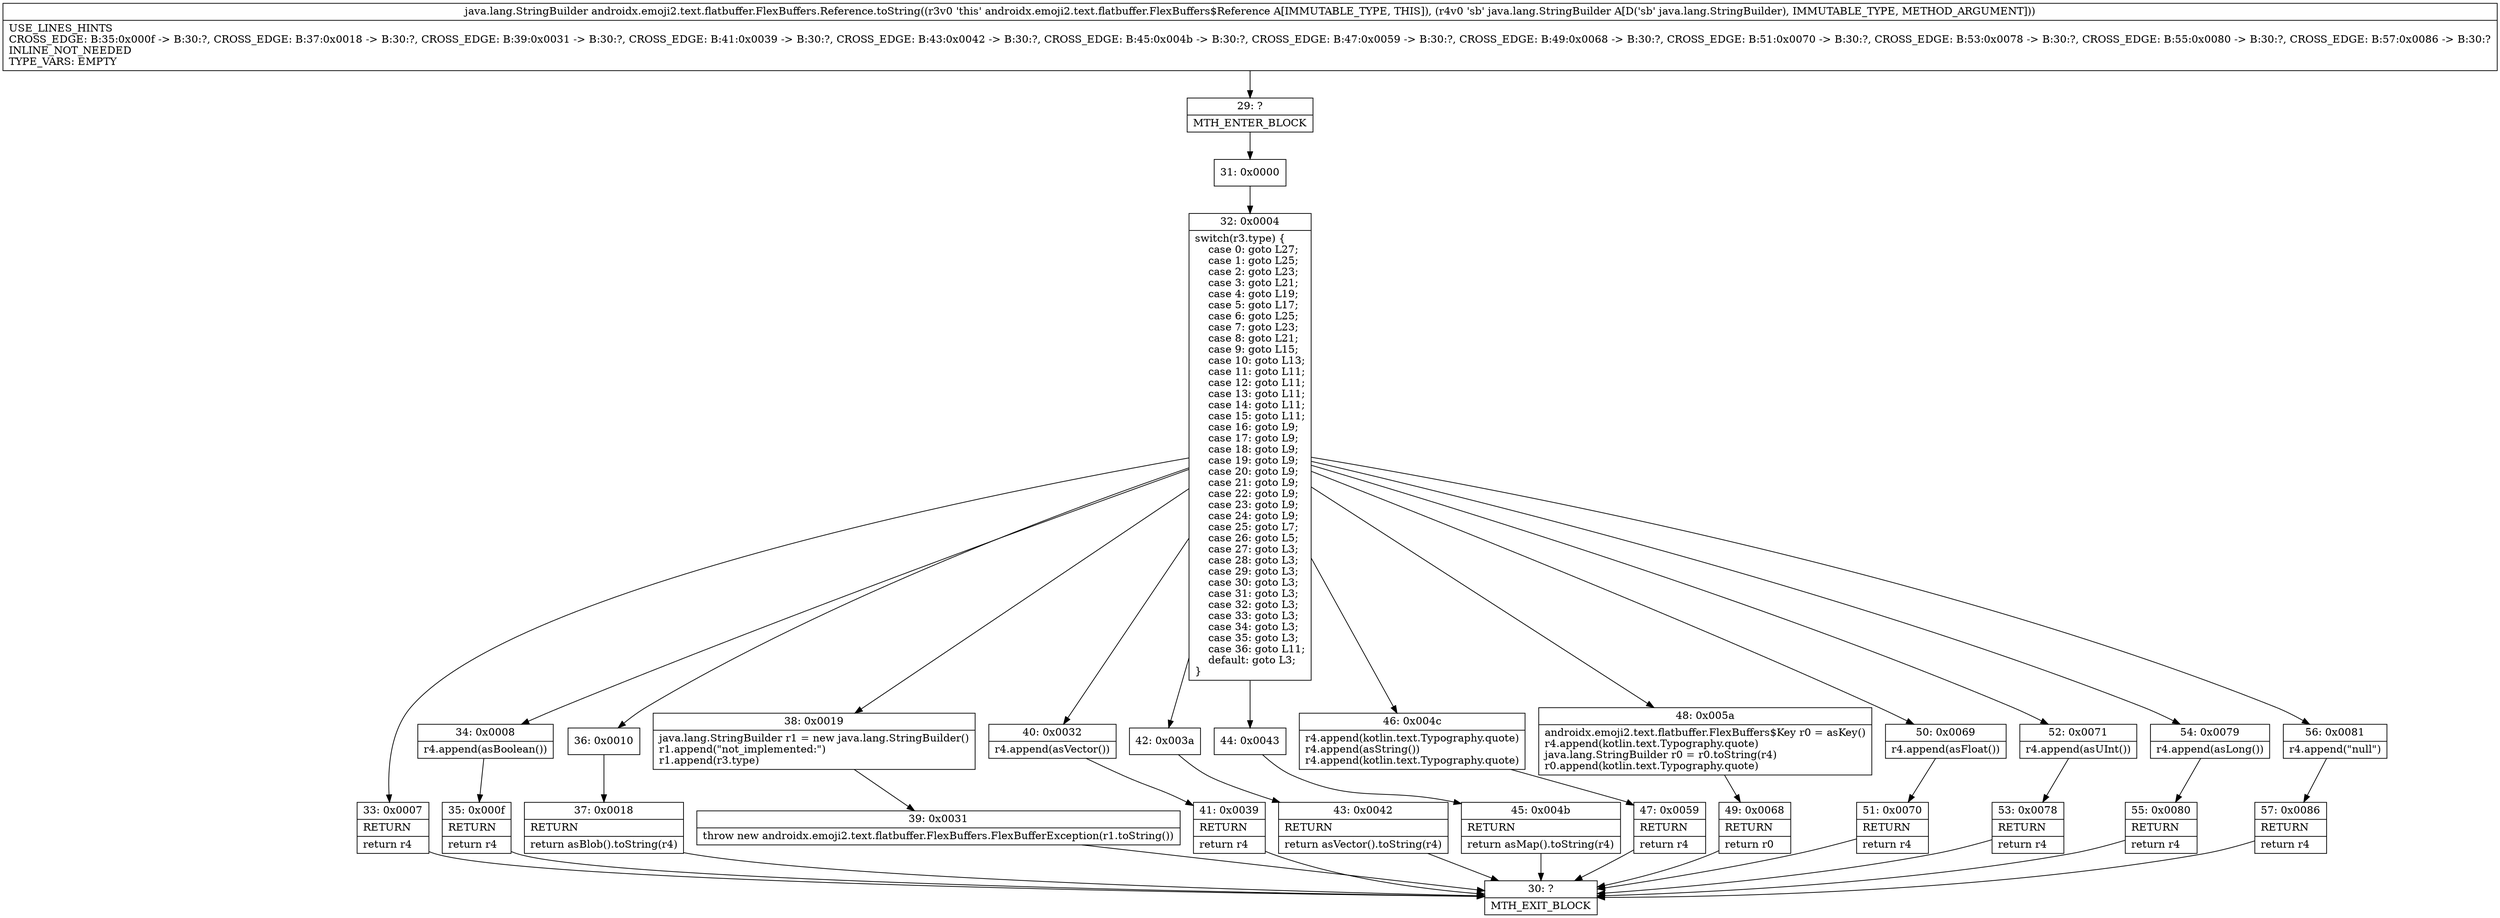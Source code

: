 digraph "CFG forandroidx.emoji2.text.flatbuffer.FlexBuffers.Reference.toString(Ljava\/lang\/StringBuilder;)Ljava\/lang\/StringBuilder;" {
Node_29 [shape=record,label="{29\:\ ?|MTH_ENTER_BLOCK\l}"];
Node_31 [shape=record,label="{31\:\ 0x0000}"];
Node_32 [shape=record,label="{32\:\ 0x0004|switch(r3.type) \{\l    case 0: goto L27;\l    case 1: goto L25;\l    case 2: goto L23;\l    case 3: goto L21;\l    case 4: goto L19;\l    case 5: goto L17;\l    case 6: goto L25;\l    case 7: goto L23;\l    case 8: goto L21;\l    case 9: goto L15;\l    case 10: goto L13;\l    case 11: goto L11;\l    case 12: goto L11;\l    case 13: goto L11;\l    case 14: goto L11;\l    case 15: goto L11;\l    case 16: goto L9;\l    case 17: goto L9;\l    case 18: goto L9;\l    case 19: goto L9;\l    case 20: goto L9;\l    case 21: goto L9;\l    case 22: goto L9;\l    case 23: goto L9;\l    case 24: goto L9;\l    case 25: goto L7;\l    case 26: goto L5;\l    case 27: goto L3;\l    case 28: goto L3;\l    case 29: goto L3;\l    case 30: goto L3;\l    case 31: goto L3;\l    case 32: goto L3;\l    case 33: goto L3;\l    case 34: goto L3;\l    case 35: goto L3;\l    case 36: goto L11;\l    default: goto L3;\l\}\l}"];
Node_33 [shape=record,label="{33\:\ 0x0007|RETURN\l|return r4\l}"];
Node_30 [shape=record,label="{30\:\ ?|MTH_EXIT_BLOCK\l}"];
Node_34 [shape=record,label="{34\:\ 0x0008|r4.append(asBoolean())\l}"];
Node_35 [shape=record,label="{35\:\ 0x000f|RETURN\l|return r4\l}"];
Node_36 [shape=record,label="{36\:\ 0x0010}"];
Node_37 [shape=record,label="{37\:\ 0x0018|RETURN\l|return asBlob().toString(r4)\l}"];
Node_38 [shape=record,label="{38\:\ 0x0019|java.lang.StringBuilder r1 = new java.lang.StringBuilder()\lr1.append(\"not_implemented:\")\lr1.append(r3.type)\l}"];
Node_39 [shape=record,label="{39\:\ 0x0031|throw new androidx.emoji2.text.flatbuffer.FlexBuffers.FlexBufferException(r1.toString())\l}"];
Node_40 [shape=record,label="{40\:\ 0x0032|r4.append(asVector())\l}"];
Node_41 [shape=record,label="{41\:\ 0x0039|RETURN\l|return r4\l}"];
Node_42 [shape=record,label="{42\:\ 0x003a}"];
Node_43 [shape=record,label="{43\:\ 0x0042|RETURN\l|return asVector().toString(r4)\l}"];
Node_44 [shape=record,label="{44\:\ 0x0043}"];
Node_45 [shape=record,label="{45\:\ 0x004b|RETURN\l|return asMap().toString(r4)\l}"];
Node_46 [shape=record,label="{46\:\ 0x004c|r4.append(kotlin.text.Typography.quote)\lr4.append(asString())\lr4.append(kotlin.text.Typography.quote)\l}"];
Node_47 [shape=record,label="{47\:\ 0x0059|RETURN\l|return r4\l}"];
Node_48 [shape=record,label="{48\:\ 0x005a|androidx.emoji2.text.flatbuffer.FlexBuffers$Key r0 = asKey()\lr4.append(kotlin.text.Typography.quote)\ljava.lang.StringBuilder r0 = r0.toString(r4)\lr0.append(kotlin.text.Typography.quote)\l}"];
Node_49 [shape=record,label="{49\:\ 0x0068|RETURN\l|return r0\l}"];
Node_50 [shape=record,label="{50\:\ 0x0069|r4.append(asFloat())\l}"];
Node_51 [shape=record,label="{51\:\ 0x0070|RETURN\l|return r4\l}"];
Node_52 [shape=record,label="{52\:\ 0x0071|r4.append(asUInt())\l}"];
Node_53 [shape=record,label="{53\:\ 0x0078|RETURN\l|return r4\l}"];
Node_54 [shape=record,label="{54\:\ 0x0079|r4.append(asLong())\l}"];
Node_55 [shape=record,label="{55\:\ 0x0080|RETURN\l|return r4\l}"];
Node_56 [shape=record,label="{56\:\ 0x0081|r4.append(\"null\")\l}"];
Node_57 [shape=record,label="{57\:\ 0x0086|RETURN\l|return r4\l}"];
MethodNode[shape=record,label="{java.lang.StringBuilder androidx.emoji2.text.flatbuffer.FlexBuffers.Reference.toString((r3v0 'this' androidx.emoji2.text.flatbuffer.FlexBuffers$Reference A[IMMUTABLE_TYPE, THIS]), (r4v0 'sb' java.lang.StringBuilder A[D('sb' java.lang.StringBuilder), IMMUTABLE_TYPE, METHOD_ARGUMENT]))  | USE_LINES_HINTS\lCROSS_EDGE: B:35:0x000f \-\> B:30:?, CROSS_EDGE: B:37:0x0018 \-\> B:30:?, CROSS_EDGE: B:39:0x0031 \-\> B:30:?, CROSS_EDGE: B:41:0x0039 \-\> B:30:?, CROSS_EDGE: B:43:0x0042 \-\> B:30:?, CROSS_EDGE: B:45:0x004b \-\> B:30:?, CROSS_EDGE: B:47:0x0059 \-\> B:30:?, CROSS_EDGE: B:49:0x0068 \-\> B:30:?, CROSS_EDGE: B:51:0x0070 \-\> B:30:?, CROSS_EDGE: B:53:0x0078 \-\> B:30:?, CROSS_EDGE: B:55:0x0080 \-\> B:30:?, CROSS_EDGE: B:57:0x0086 \-\> B:30:?\lINLINE_NOT_NEEDED\lTYPE_VARS: EMPTY\l}"];
MethodNode -> Node_29;Node_29 -> Node_31;
Node_31 -> Node_32;
Node_32 -> Node_33;
Node_32 -> Node_34;
Node_32 -> Node_36;
Node_32 -> Node_38;
Node_32 -> Node_40;
Node_32 -> Node_42;
Node_32 -> Node_44;
Node_32 -> Node_46;
Node_32 -> Node_48;
Node_32 -> Node_50;
Node_32 -> Node_52;
Node_32 -> Node_54;
Node_32 -> Node_56;
Node_33 -> Node_30;
Node_34 -> Node_35;
Node_35 -> Node_30;
Node_36 -> Node_37;
Node_37 -> Node_30;
Node_38 -> Node_39;
Node_39 -> Node_30;
Node_40 -> Node_41;
Node_41 -> Node_30;
Node_42 -> Node_43;
Node_43 -> Node_30;
Node_44 -> Node_45;
Node_45 -> Node_30;
Node_46 -> Node_47;
Node_47 -> Node_30;
Node_48 -> Node_49;
Node_49 -> Node_30;
Node_50 -> Node_51;
Node_51 -> Node_30;
Node_52 -> Node_53;
Node_53 -> Node_30;
Node_54 -> Node_55;
Node_55 -> Node_30;
Node_56 -> Node_57;
Node_57 -> Node_30;
}

